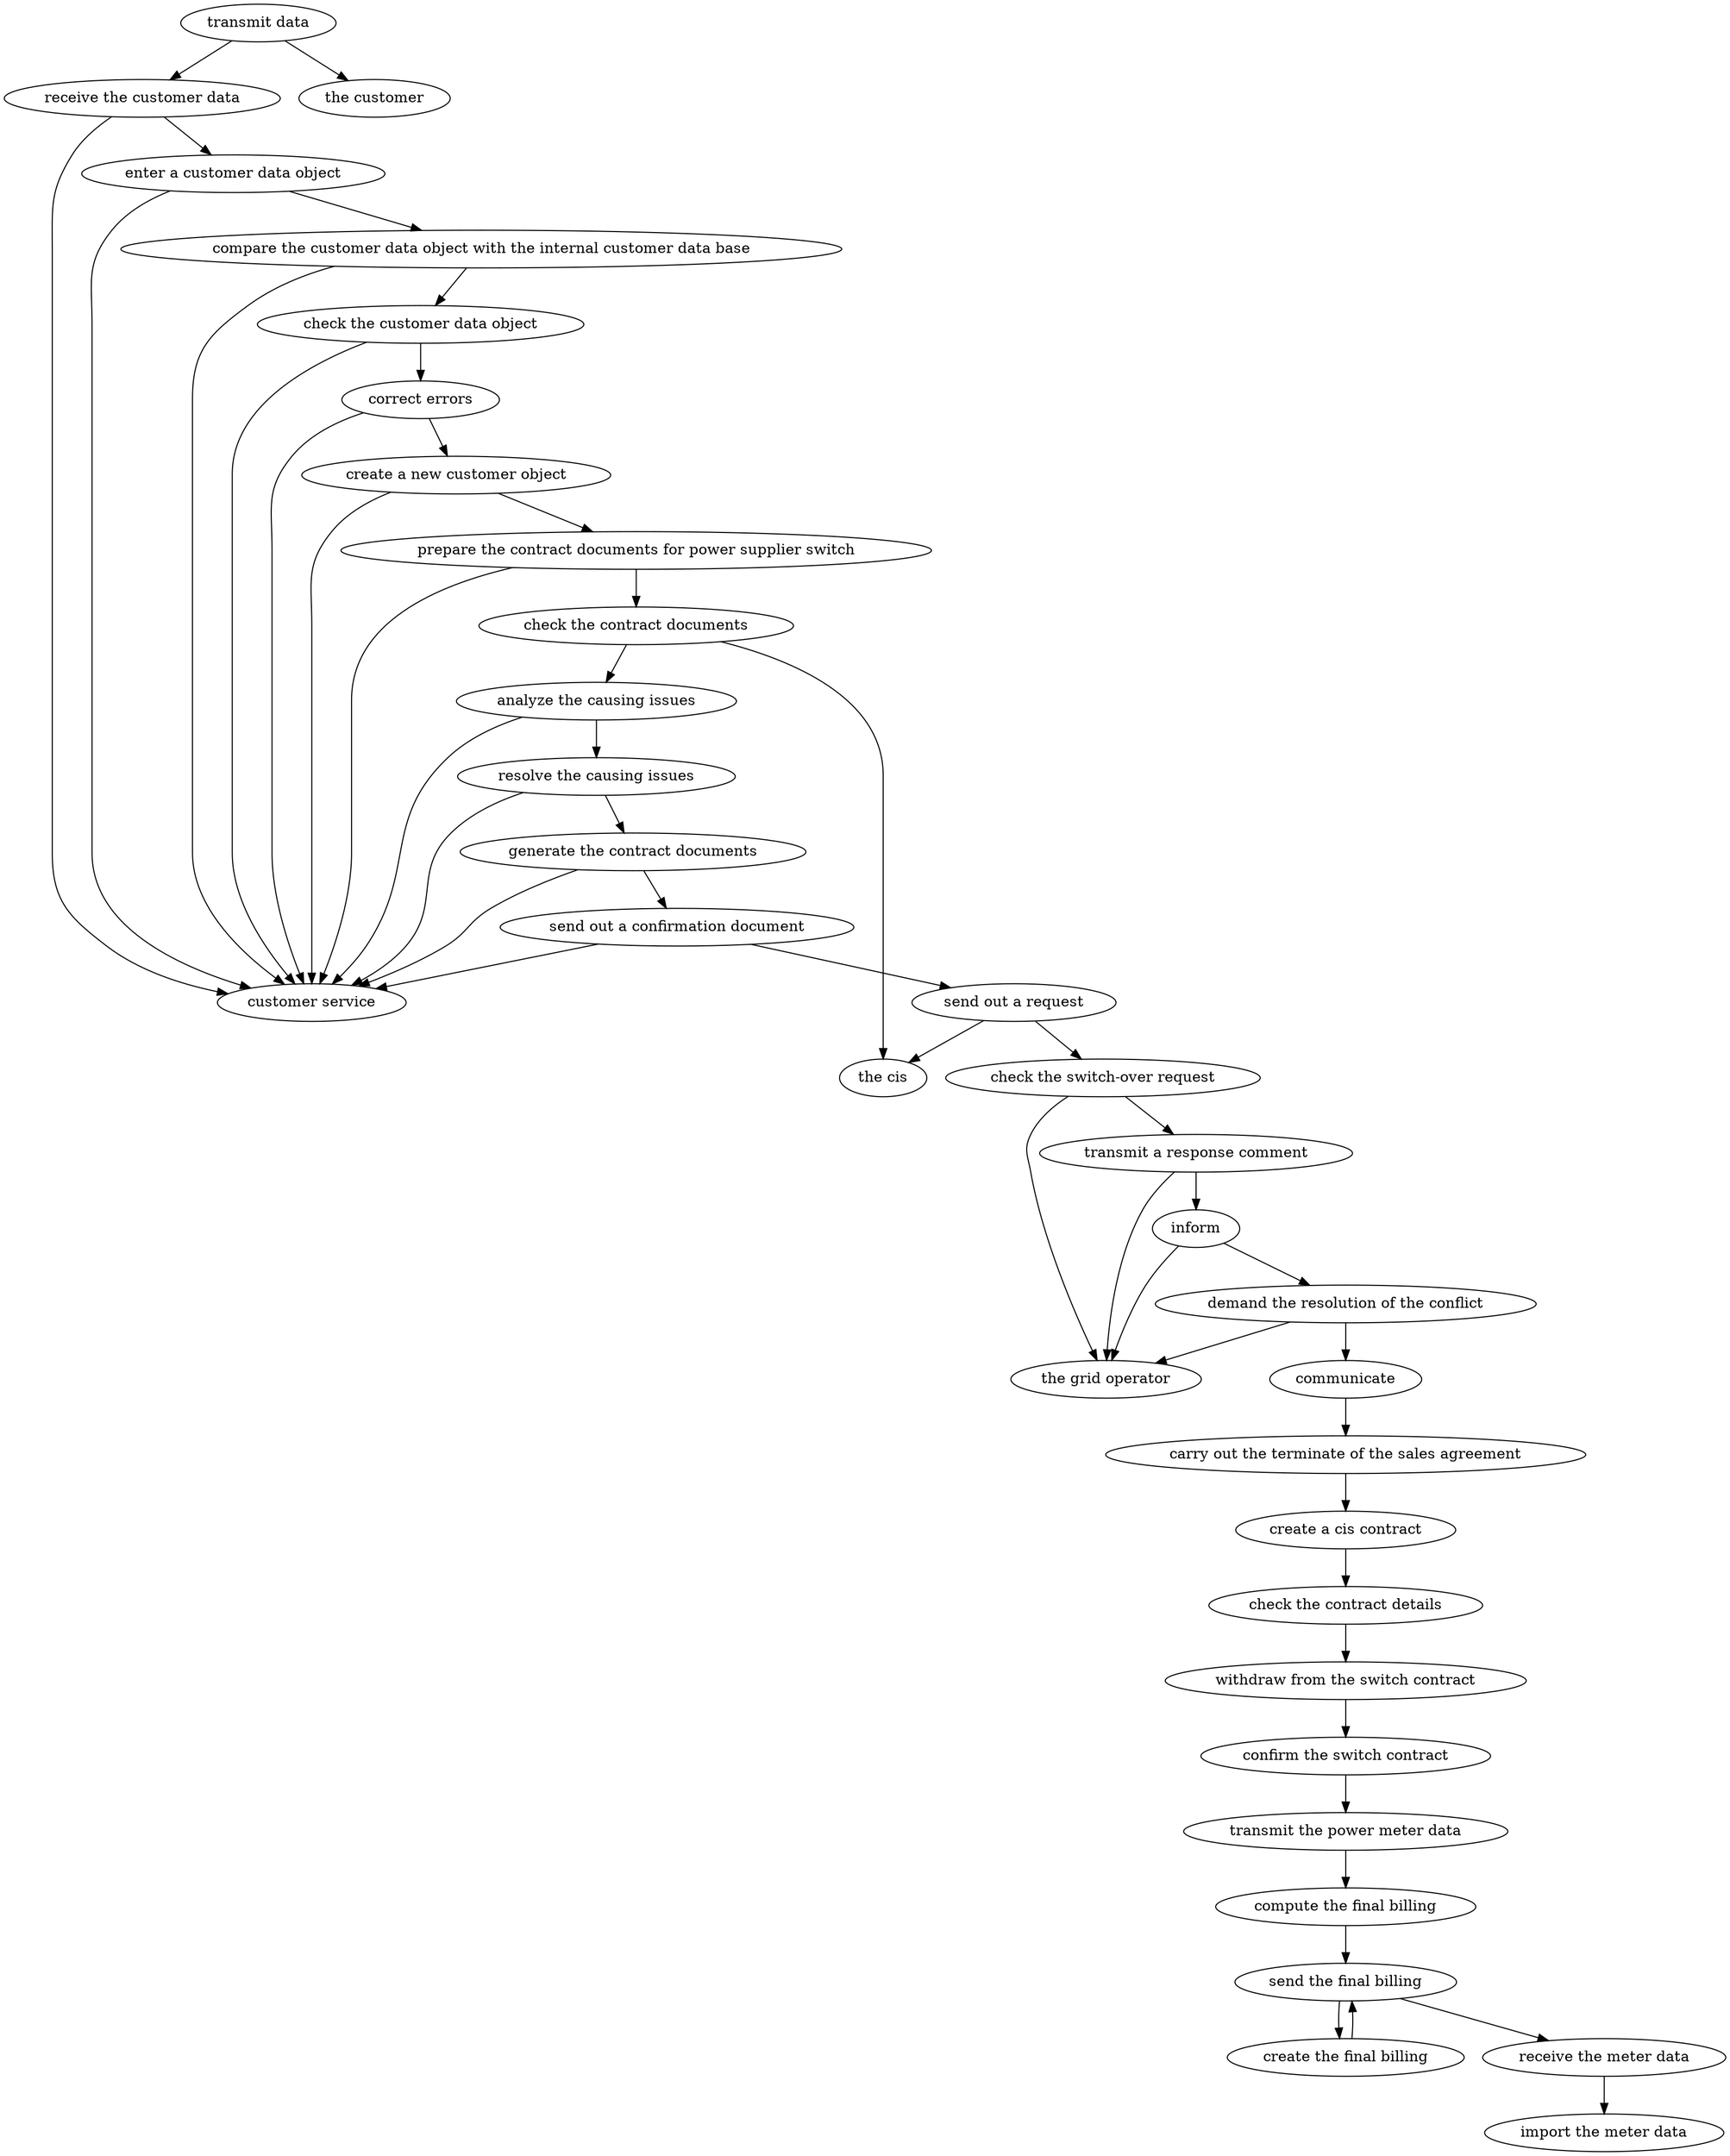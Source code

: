 strict digraph "doc-2.2" {
	graph [name="doc-2.2"];
	"transmit data"	[attrs="{'type': 'Activity', 'label': 'transmit data'}"];
	"receive the customer data"	[attrs="{'type': 'Activity', 'label': 'receive the customer data'}"];
	"transmit data" -> "receive the customer data"	[attrs="{'type': 'flow', 'label': 'flow'}"];
	"the customer"	[attrs="{'type': 'Actor', 'label': 'the customer'}"];
	"transmit data" -> "the customer"	[attrs="{'type': 'actor performer', 'label': 'actor performer'}"];
	"enter a customer data object"	[attrs="{'type': 'Activity', 'label': 'enter a customer data object'}"];
	"receive the customer data" -> "enter a customer data object"	[attrs="{'type': 'flow', 'label': 'flow'}"];
	"customer service"	[attrs="{'type': 'Actor', 'label': 'customer service'}"];
	"receive the customer data" -> "customer service"	[attrs="{'type': 'actor performer', 'label': 'actor performer'}"];
	"compare the customer data object with the internal customer data base"	[attrs="{'type': 'Activity', 'label': 'compare the customer data object with the internal customer data base'}"];
	"enter a customer data object" -> "compare the customer data object with the internal customer data base"	[attrs="{'type': 'flow', 'label': 'flow'}"];
	"enter a customer data object" -> "customer service"	[attrs="{'type': 'actor performer', 'label': 'actor performer'}"];
	"check the customer data object"	[attrs="{'type': 'Activity', 'label': 'check the customer data object'}"];
	"compare the customer data object with the internal customer data base" -> "check the customer data object"	[attrs="{'type': 'flow', 'label': 'flow'}"];
	"compare the customer data object with the internal customer data base" -> "customer service"	[attrs="{'type': 'actor performer', 'label': 'actor performer'}"];
	"correct errors"	[attrs="{'type': 'Activity', 'label': 'correct errors'}"];
	"check the customer data object" -> "correct errors"	[attrs="{'type': 'flow', 'label': 'flow'}"];
	"check the customer data object" -> "customer service"	[attrs="{'type': 'actor performer', 'label': 'actor performer'}"];
	"create a new customer object"	[attrs="{'type': 'Activity', 'label': 'create a new customer object'}"];
	"correct errors" -> "create a new customer object"	[attrs="{'type': 'flow', 'label': 'flow'}"];
	"correct errors" -> "customer service"	[attrs="{'type': 'actor performer', 'label': 'actor performer'}"];
	"prepare the contract documents for power supplier switch"	[attrs="{'type': 'Activity', 'label': 'prepare the contract documents for power supplier switch'}"];
	"create a new customer object" -> "prepare the contract documents for power supplier switch"	[attrs="{'type': 'flow', 'label': 'flow'}"];
	"create a new customer object" -> "customer service"	[attrs="{'type': 'actor performer', 'label': 'actor performer'}"];
	"check the contract documents"	[attrs="{'type': 'Activity', 'label': 'check the contract documents'}"];
	"prepare the contract documents for power supplier switch" -> "check the contract documents"	[attrs="{'type': 'flow', 'label': 'flow'}"];
	"prepare the contract documents for power supplier switch" -> "customer service"	[attrs="{'type': 'actor performer', 'label': 'actor performer'}"];
	"analyze the causing issues"	[attrs="{'type': 'Activity', 'label': 'analyze the causing issues'}"];
	"check the contract documents" -> "analyze the causing issues"	[attrs="{'type': 'flow', 'label': 'flow'}"];
	"the cis"	[attrs="{'type': 'Actor', 'label': 'the cis'}"];
	"check the contract documents" -> "the cis"	[attrs="{'type': 'actor performer', 'label': 'actor performer'}"];
	"resolve the causing issues"	[attrs="{'type': 'Activity', 'label': 'resolve the causing issues'}"];
	"analyze the causing issues" -> "resolve the causing issues"	[attrs="{'type': 'flow', 'label': 'flow'}"];
	"analyze the causing issues" -> "customer service"	[attrs="{'type': 'actor performer', 'label': 'actor performer'}"];
	"generate the contract documents"	[attrs="{'type': 'Activity', 'label': 'generate the contract documents'}"];
	"resolve the causing issues" -> "generate the contract documents"	[attrs="{'type': 'flow', 'label': 'flow'}"];
	"resolve the causing issues" -> "customer service"	[attrs="{'type': 'actor performer', 'label': 'actor performer'}"];
	"send out a confirmation document"	[attrs="{'type': 'Activity', 'label': 'send out a confirmation document'}"];
	"generate the contract documents" -> "send out a confirmation document"	[attrs="{'type': 'flow', 'label': 'flow'}"];
	"generate the contract documents" -> "customer service"	[attrs="{'type': 'actor performer', 'label': 'actor performer'}"];
	"send out a request"	[attrs="{'type': 'Activity', 'label': 'send out a request'}"];
	"send out a confirmation document" -> "send out a request"	[attrs="{'type': 'flow', 'label': 'flow'}"];
	"send out a confirmation document" -> "customer service"	[attrs="{'type': 'actor performer', 'label': 'actor performer'}"];
	"check the switch-over request"	[attrs="{'type': 'Activity', 'label': 'check the switch-over request'}"];
	"send out a request" -> "check the switch-over request"	[attrs="{'type': 'flow', 'label': 'flow'}"];
	"send out a request" -> "the cis"	[attrs="{'type': 'actor performer', 'label': 'actor performer'}"];
	"transmit a response comment"	[attrs="{'type': 'Activity', 'label': 'transmit a response comment'}"];
	"check the switch-over request" -> "transmit a response comment"	[attrs="{'type': 'flow', 'label': 'flow'}"];
	"the grid operator"	[attrs="{'type': 'Actor', 'label': 'the grid operator'}"];
	"check the switch-over request" -> "the grid operator"	[attrs="{'type': 'actor performer', 'label': 'actor performer'}"];
	inform	[attrs="{'type': 'Activity', 'label': 'inform'}"];
	"transmit a response comment" -> inform	[attrs="{'type': 'flow', 'label': 'flow'}"];
	"transmit a response comment" -> "the grid operator"	[attrs="{'type': 'actor performer', 'label': 'actor performer'}"];
	"demand the resolution of the conflict"	[attrs="{'type': 'Activity', 'label': 'demand the resolution of the conflict'}"];
	inform -> "demand the resolution of the conflict"	[attrs="{'type': 'flow', 'label': 'flow'}"];
	inform -> "the grid operator"	[attrs="{'type': 'actor performer', 'label': 'actor performer'}"];
	communicate	[attrs="{'type': 'Activity', 'label': 'communicate'}"];
	"demand the resolution of the conflict" -> communicate	[attrs="{'type': 'flow', 'label': 'flow'}"];
	"demand the resolution of the conflict" -> "the grid operator"	[attrs="{'type': 'actor performer', 'label': 'actor performer'}"];
	"carry out the terminate of the sales agreement"	[attrs="{'type': 'Activity', 'label': 'carry out the terminate of the sales agreement'}"];
	communicate -> "carry out the terminate of the sales agreement"	[attrs="{'type': 'flow', 'label': 'flow'}"];
	"create a cis contract"	[attrs="{'type': 'Activity', 'label': 'create a cis contract'}"];
	"carry out the terminate of the sales agreement" -> "create a cis contract"	[attrs="{'type': 'flow', 'label': 'flow'}"];
	"check the contract details"	[attrs="{'type': 'Activity', 'label': 'check the contract details'}"];
	"create a cis contract" -> "check the contract details"	[attrs="{'type': 'flow', 'label': 'flow'}"];
	"withdraw from the switch contract"	[attrs="{'type': 'Activity', 'label': 'withdraw from the switch contract'}"];
	"check the contract details" -> "withdraw from the switch contract"	[attrs="{'type': 'flow', 'label': 'flow'}"];
	"confirm the switch contract"	[attrs="{'type': 'Activity', 'label': 'confirm the switch contract'}"];
	"withdraw from the switch contract" -> "confirm the switch contract"	[attrs="{'type': 'flow', 'label': 'flow'}"];
	"transmit the power meter data"	[attrs="{'type': 'Activity', 'label': 'transmit the power meter data'}"];
	"confirm the switch contract" -> "transmit the power meter data"	[attrs="{'type': 'flow', 'label': 'flow'}"];
	"compute the final billing"	[attrs="{'type': 'Activity', 'label': 'compute the final billing'}"];
	"transmit the power meter data" -> "compute the final billing"	[attrs="{'type': 'flow', 'label': 'flow'}"];
	"send the final billing"	[attrs="{'type': 'Activity', 'label': 'send the final billing'}"];
	"compute the final billing" -> "send the final billing"	[attrs="{'type': 'flow', 'label': 'flow'}"];
	"create the final billing"	[attrs="{'type': 'Activity', 'label': 'create the final billing'}"];
	"send the final billing" -> "create the final billing"	[attrs="{'type': 'flow', 'label': 'flow'}"];
	"receive the meter data"	[attrs="{'type': 'Activity', 'label': 'receive the meter data'}"];
	"send the final billing" -> "receive the meter data"	[attrs="{'type': 'flow', 'label': 'flow'}"];
	"create the final billing" -> "send the final billing"	[attrs="{'type': 'flow', 'label': 'flow'}"];
	"import the meter data"	[attrs="{'type': 'Activity', 'label': 'import the meter data'}"];
	"receive the meter data" -> "import the meter data"	[attrs="{'type': 'flow', 'label': 'flow'}"];
}
